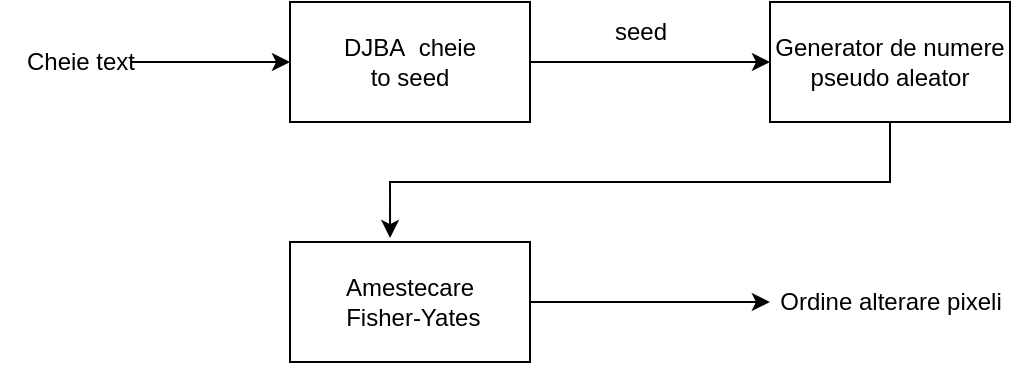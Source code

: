 <mxfile version="27.1.5">
  <diagram name="Page-1" id="YppAgKmHBsdK-q3D0ge3">
    <mxGraphModel dx="1665" dy="749" grid="1" gridSize="10" guides="1" tooltips="1" connect="1" arrows="1" fold="1" page="1" pageScale="1" pageWidth="2000" pageHeight="2000" math="0" shadow="0">
      <root>
        <mxCell id="0" />
        <mxCell id="1" parent="0" />
        <mxCell id="pafWWRVlr8SWM_tLRQ75-2" value="" style="endArrow=classic;html=1;rounded=0;strokeColor=light-dark(#000000,#3333FF);" edge="1" parent="1">
          <mxGeometry width="50" height="50" relative="1" as="geometry">
            <mxPoint x="280" y="280" as="sourcePoint" />
            <mxPoint x="360" y="280" as="targetPoint" />
          </mxGeometry>
        </mxCell>
        <mxCell id="pafWWRVlr8SWM_tLRQ75-5" style="edgeStyle=orthogonalEdgeStyle;rounded=0;orthogonalLoop=1;jettySize=auto;html=1;exitX=1;exitY=0.5;exitDx=0;exitDy=0;fillColor=light-dark(transparent,#3333FF);strokeColor=light-dark(#000000,#3333FF);" edge="1" parent="1" source="pafWWRVlr8SWM_tLRQ75-3">
          <mxGeometry relative="1" as="geometry">
            <mxPoint x="600" y="280" as="targetPoint" />
          </mxGeometry>
        </mxCell>
        <mxCell id="pafWWRVlr8SWM_tLRQ75-3" value="DJBA&amp;nbsp; cheie&lt;br&gt;to seed" style="rounded=0;whiteSpace=wrap;html=1;" vertex="1" parent="1">
          <mxGeometry x="360" y="250" width="120" height="60" as="geometry" />
        </mxCell>
        <mxCell id="pafWWRVlr8SWM_tLRQ75-4" value="Cheie text" style="text;html=1;align=center;verticalAlign=middle;resizable=0;points=[];autosize=1;strokeColor=none;fillColor=none;" vertex="1" parent="1">
          <mxGeometry x="215" y="265" width="80" height="30" as="geometry" />
        </mxCell>
        <mxCell id="pafWWRVlr8SWM_tLRQ75-6" value="seed" style="text;html=1;align=center;verticalAlign=middle;resizable=0;points=[];autosize=1;strokeColor=none;fillColor=none;" vertex="1" parent="1">
          <mxGeometry x="510" y="250" width="50" height="30" as="geometry" />
        </mxCell>
        <mxCell id="pafWWRVlr8SWM_tLRQ75-7" value="Generator de numere pseudo aleator" style="rounded=0;whiteSpace=wrap;html=1;" vertex="1" parent="1">
          <mxGeometry x="600" y="250" width="120" height="60" as="geometry" />
        </mxCell>
        <mxCell id="pafWWRVlr8SWM_tLRQ75-11" style="edgeStyle=orthogonalEdgeStyle;rounded=0;orthogonalLoop=1;jettySize=auto;html=1;exitX=1;exitY=0.5;exitDx=0;exitDy=0;entryX=0.038;entryY=0.5;entryDx=0;entryDy=0;entryPerimeter=0;strokeColor=light-dark(#000000,#0000FF);" edge="1" parent="1" source="pafWWRVlr8SWM_tLRQ75-8" target="pafWWRVlr8SWM_tLRQ75-12">
          <mxGeometry relative="1" as="geometry">
            <mxPoint x="590" y="400" as="targetPoint" />
          </mxGeometry>
        </mxCell>
        <mxCell id="pafWWRVlr8SWM_tLRQ75-8" value="Amestecare&lt;div&gt;&amp;nbsp;Fisher-Yates&lt;/div&gt;" style="rounded=0;whiteSpace=wrap;html=1;" vertex="1" parent="1">
          <mxGeometry x="360" y="370" width="120" height="60" as="geometry" />
        </mxCell>
        <mxCell id="pafWWRVlr8SWM_tLRQ75-9" style="edgeStyle=orthogonalEdgeStyle;rounded=0;orthogonalLoop=1;jettySize=auto;html=1;exitX=0.5;exitY=1;exitDx=0;exitDy=0;entryX=0.417;entryY=-0.033;entryDx=0;entryDy=0;entryPerimeter=0;strokeColor=light-dark(#000000,#3333FF);" edge="1" parent="1" source="pafWWRVlr8SWM_tLRQ75-7" target="pafWWRVlr8SWM_tLRQ75-8">
          <mxGeometry relative="1" as="geometry" />
        </mxCell>
        <mxCell id="pafWWRVlr8SWM_tLRQ75-12" value="Ordine alterare pixeli" style="text;html=1;align=center;verticalAlign=middle;resizable=0;points=[];autosize=1;strokeColor=none;fillColor=none;" vertex="1" parent="1">
          <mxGeometry x="595" y="385" width="130" height="30" as="geometry" />
        </mxCell>
      </root>
    </mxGraphModel>
  </diagram>
</mxfile>
